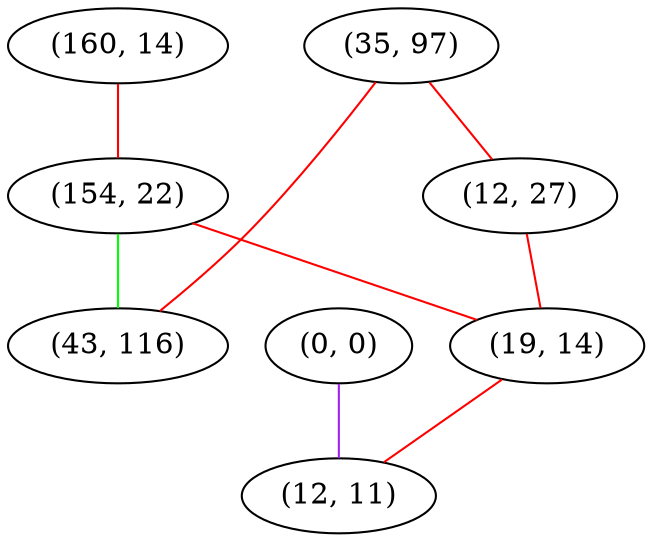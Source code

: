 graph "" {
"(35, 97)";
"(12, 27)";
"(160, 14)";
"(154, 22)";
"(19, 14)";
"(0, 0)";
"(43, 116)";
"(12, 11)";
"(35, 97)" -- "(43, 116)"  [color=red, key=0, weight=1];
"(35, 97)" -- "(12, 27)"  [color=red, key=0, weight=1];
"(12, 27)" -- "(19, 14)"  [color=red, key=0, weight=1];
"(160, 14)" -- "(154, 22)"  [color=red, key=0, weight=1];
"(154, 22)" -- "(43, 116)"  [color=green, key=0, weight=2];
"(154, 22)" -- "(19, 14)"  [color=red, key=0, weight=1];
"(19, 14)" -- "(12, 11)"  [color=red, key=0, weight=1];
"(0, 0)" -- "(12, 11)"  [color=purple, key=0, weight=4];
}

